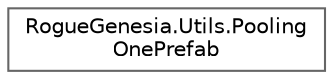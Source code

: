 digraph "Graphical Class Hierarchy"
{
 // LATEX_PDF_SIZE
  bgcolor="transparent";
  edge [fontname=Helvetica,fontsize=10,labelfontname=Helvetica,labelfontsize=10];
  node [fontname=Helvetica,fontsize=10,shape=box,height=0.2,width=0.4];
  rankdir="LR";
  Node0 [label="RogueGenesia.Utils.Pooling\lOnePrefab",height=0.2,width=0.4,color="grey40", fillcolor="white", style="filled",URL="$class_rogue_genesia_1_1_utils_1_1_pooling_one_prefab.html",tooltip=" "];
}
